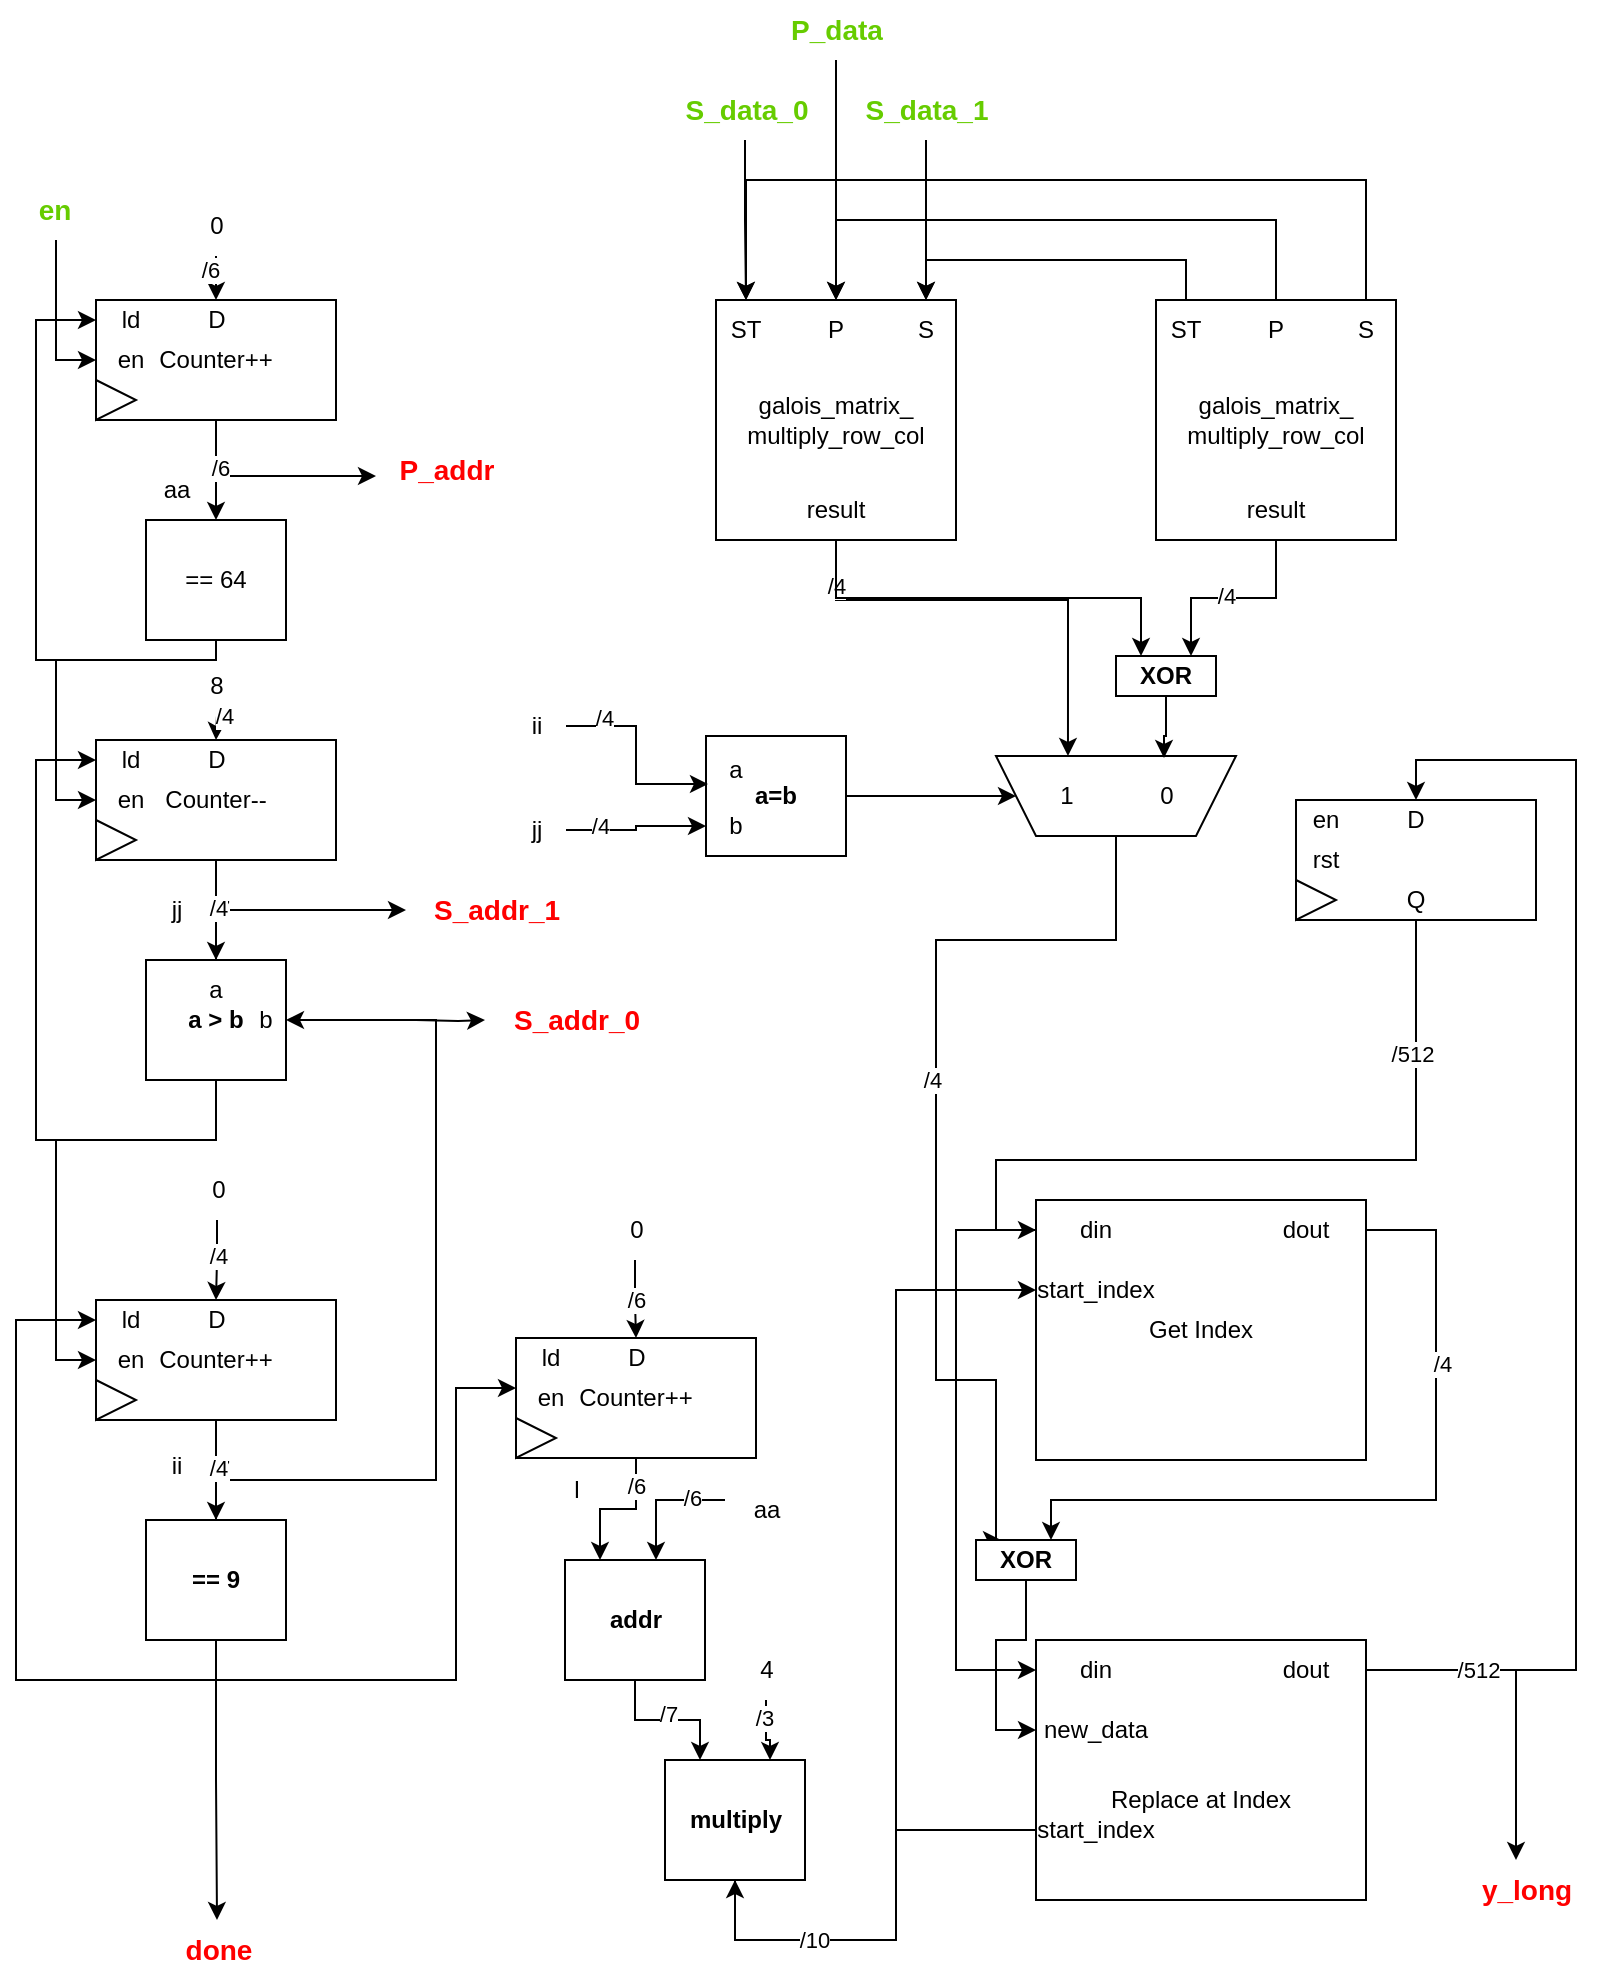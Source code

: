 <mxfile version="22.1.2" type="device">
  <diagram name="Page-1" id="oIxRmLsyfyae5c8s4XnK">
    <mxGraphModel dx="1027" dy="829" grid="1" gridSize="10" guides="1" tooltips="1" connect="1" arrows="1" fold="1" page="1" pageScale="1" pageWidth="850" pageHeight="1100" math="0" shadow="0">
      <root>
        <mxCell id="0" />
        <mxCell id="1" parent="0" />
        <mxCell id="tfiWh8xOHerXuObjwz7h-82" style="edgeStyle=orthogonalEdgeStyle;rounded=0;orthogonalLoop=1;jettySize=auto;html=1;entryX=0.5;entryY=0;entryDx=0;entryDy=0;" parent="1" source="tfiWh8xOHerXuObjwz7h-1" target="tfiWh8xOHerXuObjwz7h-78" edge="1">
          <mxGeometry relative="1" as="geometry" />
        </mxCell>
        <mxCell id="tfiWh8xOHerXuObjwz7h-1" value="&lt;font color=&quot;#66cc00&quot;&gt;&lt;span style=&quot;font-size: 14px;&quot;&gt;&lt;b&gt;S_data_0&lt;/b&gt;&lt;/span&gt;&lt;/font&gt;" style="text;html=1;align=center;verticalAlign=middle;resizable=0;points=[];autosize=1;strokeColor=none;fillColor=none;" parent="1" vertex="1">
          <mxGeometry x="354.5" y="120" width="80" height="30" as="geometry" />
        </mxCell>
        <mxCell id="tfiWh8xOHerXuObjwz7h-84" style="edgeStyle=orthogonalEdgeStyle;rounded=0;orthogonalLoop=1;jettySize=auto;html=1;" parent="1" source="tfiWh8xOHerXuObjwz7h-2" target="tfiWh8xOHerXuObjwz7h-81" edge="1">
          <mxGeometry relative="1" as="geometry" />
        </mxCell>
        <mxCell id="tfiWh8xOHerXuObjwz7h-2" value="&lt;font color=&quot;#66cc00&quot;&gt;&lt;span style=&quot;font-size: 14px;&quot;&gt;&lt;b&gt;S_data_1&lt;/b&gt;&lt;/span&gt;&lt;/font&gt;" style="text;html=1;align=center;verticalAlign=middle;resizable=0;points=[];autosize=1;strokeColor=none;fillColor=none;" parent="1" vertex="1">
          <mxGeometry x="445" y="120" width="80" height="30" as="geometry" />
        </mxCell>
        <mxCell id="tfiWh8xOHerXuObjwz7h-83" style="edgeStyle=orthogonalEdgeStyle;rounded=0;orthogonalLoop=1;jettySize=auto;html=1;entryX=0.5;entryY=0;entryDx=0;entryDy=0;" parent="1" source="tfiWh8xOHerXuObjwz7h-3" target="tfiWh8xOHerXuObjwz7h-79" edge="1">
          <mxGeometry relative="1" as="geometry" />
        </mxCell>
        <mxCell id="tfiWh8xOHerXuObjwz7h-3" value="&lt;font color=&quot;#66cc00&quot;&gt;&lt;span style=&quot;font-size: 14px;&quot;&gt;&lt;b&gt;P_data&lt;/b&gt;&lt;/span&gt;&lt;/font&gt;" style="text;html=1;align=center;verticalAlign=middle;resizable=0;points=[];autosize=1;strokeColor=none;fillColor=none;" parent="1" vertex="1">
          <mxGeometry x="405" y="80" width="70" height="30" as="geometry" />
        </mxCell>
        <mxCell id="tfiWh8xOHerXuObjwz7h-72" style="edgeStyle=orthogonalEdgeStyle;rounded=0;orthogonalLoop=1;jettySize=auto;html=1;entryX=0;entryY=0.5;entryDx=0;entryDy=0;" parent="1" source="tfiWh8xOHerXuObjwz7h-4" target="tfiWh8xOHerXuObjwz7h-16" edge="1">
          <mxGeometry relative="1" as="geometry">
            <Array as="points">
              <mxPoint x="50" y="260" />
            </Array>
          </mxGeometry>
        </mxCell>
        <mxCell id="tfiWh8xOHerXuObjwz7h-4" value="&lt;font color=&quot;#66cc00&quot;&gt;&lt;span style=&quot;font-size: 14px;&quot;&gt;&lt;b&gt;en&lt;br&gt;&lt;/b&gt;&lt;/span&gt;&lt;/font&gt;" style="text;html=1;align=center;verticalAlign=middle;resizable=0;points=[];autosize=1;strokeColor=none;fillColor=none;" parent="1" vertex="1">
          <mxGeometry x="29" y="170" width="40" height="30" as="geometry" />
        </mxCell>
        <mxCell id="tfiWh8xOHerXuObjwz7h-70" style="edgeStyle=orthogonalEdgeStyle;rounded=0;orthogonalLoop=1;jettySize=auto;html=1;" parent="1" target="tfiWh8xOHerXuObjwz7h-5" edge="1">
          <mxGeometry relative="1" as="geometry">
            <mxPoint x="230" y="590" as="sourcePoint" />
          </mxGeometry>
        </mxCell>
        <mxCell id="tfiWh8xOHerXuObjwz7h-5" value="&lt;span style=&quot;font-size: 14px;&quot;&gt;&lt;b style=&quot;&quot;&gt;&lt;font color=&quot;#ff0000&quot;&gt;S_addr_0&lt;/font&gt;&lt;/b&gt;&lt;/span&gt;" style="text;html=1;align=center;verticalAlign=middle;resizable=0;points=[];autosize=1;strokeColor=none;fillColor=none;" parent="1" vertex="1">
          <mxGeometry x="264.5" y="575" width="90" height="30" as="geometry" />
        </mxCell>
        <mxCell id="tfiWh8xOHerXuObjwz7h-71" style="edgeStyle=orthogonalEdgeStyle;rounded=0;orthogonalLoop=1;jettySize=auto;html=1;exitX=0.5;exitY=0;exitDx=0;exitDy=0;" parent="1" source="tfiWh8xOHerXuObjwz7h-52" target="tfiWh8xOHerXuObjwz7h-6" edge="1">
          <mxGeometry relative="1" as="geometry">
            <Array as="points">
              <mxPoint x="130" y="535" />
            </Array>
          </mxGeometry>
        </mxCell>
        <mxCell id="tfiWh8xOHerXuObjwz7h-6" value="&lt;font color=&quot;#ff0000&quot;&gt;&lt;span style=&quot;font-size: 14px;&quot;&gt;&lt;b&gt;S_addr_1&lt;/b&gt;&lt;/span&gt;&lt;/font&gt;" style="text;html=1;align=center;verticalAlign=middle;resizable=0;points=[];autosize=1;strokeColor=none;fillColor=none;" parent="1" vertex="1">
          <mxGeometry x="225" y="520" width="90" height="30" as="geometry" />
        </mxCell>
        <mxCell id="tfiWh8xOHerXuObjwz7h-69" style="edgeStyle=orthogonalEdgeStyle;rounded=0;orthogonalLoop=1;jettySize=auto;html=1;exitX=0.5;exitY=1;exitDx=0;exitDy=0;entryX=0;entryY=0.6;entryDx=0;entryDy=0;entryPerimeter=0;" parent="1" source="tfiWh8xOHerXuObjwz7h-12" target="tfiWh8xOHerXuObjwz7h-7" edge="1">
          <mxGeometry relative="1" as="geometry" />
        </mxCell>
        <mxCell id="tfiWh8xOHerXuObjwz7h-7" value="&lt;font color=&quot;#ff0000&quot;&gt;&lt;span style=&quot;font-size: 14px;&quot;&gt;&lt;b&gt;P_addr&lt;/b&gt;&lt;/span&gt;&lt;/font&gt;" style="text;html=1;align=center;verticalAlign=middle;resizable=0;points=[];autosize=1;strokeColor=none;fillColor=none;" parent="1" vertex="1">
          <mxGeometry x="210" y="300" width="70" height="30" as="geometry" />
        </mxCell>
        <mxCell id="tfiWh8xOHerXuObjwz7h-180" style="edgeStyle=orthogonalEdgeStyle;rounded=0;orthogonalLoop=1;jettySize=auto;html=1;exitX=1;exitY=0.5;exitDx=0;exitDy=0;" parent="1" source="tfiWh8xOHerXuObjwz7h-124" target="tfiWh8xOHerXuObjwz7h-8" edge="1">
          <mxGeometry relative="1" as="geometry">
            <Array as="points">
              <mxPoint x="780" y="915" />
            </Array>
          </mxGeometry>
        </mxCell>
        <mxCell id="tfiWh8xOHerXuObjwz7h-8" value="&lt;font color=&quot;#ff0000&quot;&gt;&lt;span style=&quot;font-size: 14px;&quot;&gt;&lt;b&gt;y_long&lt;/b&gt;&lt;/span&gt;&lt;/font&gt;" style="text;html=1;align=center;verticalAlign=middle;resizable=0;points=[];autosize=1;strokeColor=none;fillColor=none;" parent="1" vertex="1">
          <mxGeometry x="750" y="1010" width="70" height="30" as="geometry" />
        </mxCell>
        <mxCell id="tfiWh8xOHerXuObjwz7h-9" value="" style="edgeStyle=orthogonalEdgeStyle;rounded=0;orthogonalLoop=1;jettySize=auto;html=1;entryX=0.5;entryY=0;entryDx=0;entryDy=0;" parent="1" source="tfiWh8xOHerXuObjwz7h-12" target="tfiWh8xOHerXuObjwz7h-13" edge="1">
          <mxGeometry relative="1" as="geometry" />
        </mxCell>
        <mxCell id="tfiWh8xOHerXuObjwz7h-10" value="/6" style="edgeLabel;html=1;align=center;verticalAlign=middle;resizable=0;points=[];" parent="tfiWh8xOHerXuObjwz7h-9" vertex="1" connectable="0">
          <mxGeometry x="-0.054" y="2" relative="1" as="geometry">
            <mxPoint as="offset" />
          </mxGeometry>
        </mxCell>
        <mxCell id="tfiWh8xOHerXuObjwz7h-12" value="Counter++" style="rounded=0;whiteSpace=wrap;html=1;" parent="1" vertex="1">
          <mxGeometry x="70" y="230" width="120" height="60" as="geometry" />
        </mxCell>
        <mxCell id="tfiWh8xOHerXuObjwz7h-13" value="== 64" style="rounded=0;whiteSpace=wrap;html=1;" parent="1" vertex="1">
          <mxGeometry x="95" y="340" width="70" height="60" as="geometry" />
        </mxCell>
        <mxCell id="tfiWh8xOHerXuObjwz7h-14" value="" style="triangle;whiteSpace=wrap;html=1;direction=east;" parent="1" vertex="1">
          <mxGeometry x="70" y="270" width="20" height="20" as="geometry" />
        </mxCell>
        <mxCell id="tfiWh8xOHerXuObjwz7h-15" value="ld" style="text;html=1;strokeColor=none;fillColor=none;align=center;verticalAlign=middle;whiteSpace=wrap;rounded=0;" parent="1" vertex="1">
          <mxGeometry x="70" y="230" width="35" height="20" as="geometry" />
        </mxCell>
        <mxCell id="tfiWh8xOHerXuObjwz7h-16" value="en" style="text;html=1;strokeColor=none;fillColor=none;align=center;verticalAlign=middle;whiteSpace=wrap;rounded=0;" parent="1" vertex="1">
          <mxGeometry x="70" y="250" width="35" height="20" as="geometry" />
        </mxCell>
        <mxCell id="tfiWh8xOHerXuObjwz7h-17" value="D" style="text;html=1;strokeColor=none;fillColor=none;align=center;verticalAlign=middle;whiteSpace=wrap;rounded=0;" parent="1" vertex="1">
          <mxGeometry x="112.5" y="230" width="35" height="20" as="geometry" />
        </mxCell>
        <mxCell id="tfiWh8xOHerXuObjwz7h-19" style="edgeStyle=orthogonalEdgeStyle;rounded=0;orthogonalLoop=1;jettySize=auto;html=1;exitX=0.5;exitY=1;exitDx=0;exitDy=0;entryX=0;entryY=0.5;entryDx=0;entryDy=0;" parent="1" source="tfiWh8xOHerXuObjwz7h-13" target="tfiWh8xOHerXuObjwz7h-30" edge="1">
          <mxGeometry relative="1" as="geometry">
            <mxPoint x="130" y="450" as="targetPoint" />
            <Array as="points">
              <mxPoint x="130" y="410" />
              <mxPoint x="50" y="410" />
              <mxPoint x="50" y="480" />
            </Array>
          </mxGeometry>
        </mxCell>
        <mxCell id="tfiWh8xOHerXuObjwz7h-21" value="aa" style="text;html=1;align=center;verticalAlign=middle;resizable=0;points=[];autosize=1;strokeColor=none;fillColor=none;" parent="1" vertex="1">
          <mxGeometry x="90" y="310" width="40" height="30" as="geometry" />
        </mxCell>
        <mxCell id="tfiWh8xOHerXuObjwz7h-23" value="" style="edgeStyle=orthogonalEdgeStyle;rounded=0;orthogonalLoop=1;jettySize=auto;html=1;entryX=0.5;entryY=0;entryDx=0;entryDy=0;" parent="1" source="tfiWh8xOHerXuObjwz7h-26" target="tfiWh8xOHerXuObjwz7h-27" edge="1">
          <mxGeometry relative="1" as="geometry" />
        </mxCell>
        <mxCell id="tfiWh8xOHerXuObjwz7h-24" value="/7" style="edgeLabel;html=1;align=center;verticalAlign=middle;resizable=0;points=[];" parent="tfiWh8xOHerXuObjwz7h-23" vertex="1" connectable="0">
          <mxGeometry x="-0.054" y="2" relative="1" as="geometry">
            <mxPoint as="offset" />
          </mxGeometry>
        </mxCell>
        <mxCell id="tfiWh8xOHerXuObjwz7h-25" value="/4" style="edgeLabel;html=1;align=center;verticalAlign=middle;resizable=0;points=[];" parent="tfiWh8xOHerXuObjwz7h-23" vertex="1" connectable="0">
          <mxGeometry x="-0.05" y="1" relative="1" as="geometry">
            <mxPoint as="offset" />
          </mxGeometry>
        </mxCell>
        <mxCell id="tfiWh8xOHerXuObjwz7h-26" value="Counter--" style="rounded=0;whiteSpace=wrap;html=1;" parent="1" vertex="1">
          <mxGeometry x="70" y="450" width="120" height="60" as="geometry" />
        </mxCell>
        <mxCell id="tfiWh8xOHerXuObjwz7h-51" style="edgeStyle=orthogonalEdgeStyle;rounded=0;orthogonalLoop=1;jettySize=auto;html=1;exitX=0.5;exitY=0;exitDx=0;exitDy=0;entryX=1;entryY=0.5;entryDx=0;entryDy=0;" parent="1" source="tfiWh8xOHerXuObjwz7h-38" target="tfiWh8xOHerXuObjwz7h-27" edge="1">
          <mxGeometry relative="1" as="geometry">
            <mxPoint x="130" y="820" as="sourcePoint" />
            <Array as="points">
              <mxPoint x="130" y="820" />
              <mxPoint x="240" y="820" />
              <mxPoint x="240" y="590" />
            </Array>
          </mxGeometry>
        </mxCell>
        <mxCell id="tfiWh8xOHerXuObjwz7h-27" value="&lt;b&gt;a &amp;gt; b&lt;/b&gt;" style="rounded=0;whiteSpace=wrap;html=1;" parent="1" vertex="1">
          <mxGeometry x="95" y="560" width="70" height="60" as="geometry" />
        </mxCell>
        <mxCell id="tfiWh8xOHerXuObjwz7h-28" value="" style="triangle;whiteSpace=wrap;html=1;direction=east;" parent="1" vertex="1">
          <mxGeometry x="70" y="490" width="20" height="20" as="geometry" />
        </mxCell>
        <mxCell id="tfiWh8xOHerXuObjwz7h-54" style="edgeStyle=orthogonalEdgeStyle;rounded=0;orthogonalLoop=1;jettySize=auto;html=1;" parent="1" target="tfiWh8xOHerXuObjwz7h-29" edge="1">
          <mxGeometry relative="1" as="geometry">
            <mxPoint x="50" y="660" as="sourcePoint" />
            <Array as="points">
              <mxPoint x="50" y="650" />
              <mxPoint x="40" y="650" />
              <mxPoint x="40" y="460" />
            </Array>
          </mxGeometry>
        </mxCell>
        <mxCell id="tfiWh8xOHerXuObjwz7h-29" value="ld" style="text;html=1;strokeColor=none;fillColor=none;align=center;verticalAlign=middle;whiteSpace=wrap;rounded=0;" parent="1" vertex="1">
          <mxGeometry x="70" y="450" width="35" height="20" as="geometry" />
        </mxCell>
        <mxCell id="tfiWh8xOHerXuObjwz7h-30" value="en" style="text;html=1;strokeColor=none;fillColor=none;align=center;verticalAlign=middle;whiteSpace=wrap;rounded=0;" parent="1" vertex="1">
          <mxGeometry x="70" y="470" width="35" height="20" as="geometry" />
        </mxCell>
        <mxCell id="tfiWh8xOHerXuObjwz7h-31" value="D" style="text;html=1;strokeColor=none;fillColor=none;align=center;verticalAlign=middle;whiteSpace=wrap;rounded=0;" parent="1" vertex="1">
          <mxGeometry x="112.5" y="450" width="35" height="20" as="geometry" />
        </mxCell>
        <mxCell id="tfiWh8xOHerXuObjwz7h-32" style="edgeStyle=orthogonalEdgeStyle;rounded=0;orthogonalLoop=1;jettySize=auto;html=1;exitX=0.5;exitY=1;exitDx=0;exitDy=0;entryX=0;entryY=0.5;entryDx=0;entryDy=0;" parent="1" source="tfiWh8xOHerXuObjwz7h-27" target="tfiWh8xOHerXuObjwz7h-41" edge="1">
          <mxGeometry relative="1" as="geometry">
            <mxPoint x="130" y="670" as="targetPoint" />
            <Array as="points">
              <mxPoint x="130" y="650" />
              <mxPoint x="50" y="650" />
              <mxPoint x="50" y="760" />
            </Array>
          </mxGeometry>
        </mxCell>
        <mxCell id="tfiWh8xOHerXuObjwz7h-33" value="jj" style="text;html=1;align=center;verticalAlign=middle;resizable=0;points=[];autosize=1;strokeColor=none;fillColor=none;" parent="1" vertex="1">
          <mxGeometry x="95" y="520" width="30" height="30" as="geometry" />
        </mxCell>
        <mxCell id="tfiWh8xOHerXuObjwz7h-34" value="" style="edgeStyle=orthogonalEdgeStyle;rounded=0;orthogonalLoop=1;jettySize=auto;html=1;entryX=0.5;entryY=0;entryDx=0;entryDy=0;" parent="1" source="tfiWh8xOHerXuObjwz7h-37" target="tfiWh8xOHerXuObjwz7h-38" edge="1">
          <mxGeometry relative="1" as="geometry" />
        </mxCell>
        <mxCell id="tfiWh8xOHerXuObjwz7h-35" value="/7" style="edgeLabel;html=1;align=center;verticalAlign=middle;resizable=0;points=[];" parent="tfiWh8xOHerXuObjwz7h-34" vertex="1" connectable="0">
          <mxGeometry x="-0.054" y="2" relative="1" as="geometry">
            <mxPoint as="offset" />
          </mxGeometry>
        </mxCell>
        <mxCell id="tfiWh8xOHerXuObjwz7h-36" value="/4" style="edgeLabel;html=1;align=center;verticalAlign=middle;resizable=0;points=[];" parent="tfiWh8xOHerXuObjwz7h-34" vertex="1" connectable="0">
          <mxGeometry x="-0.05" y="1" relative="1" as="geometry">
            <mxPoint as="offset" />
          </mxGeometry>
        </mxCell>
        <mxCell id="tfiWh8xOHerXuObjwz7h-37" value="Counter++" style="rounded=0;whiteSpace=wrap;html=1;" parent="1" vertex="1">
          <mxGeometry x="70" y="730" width="120" height="60" as="geometry" />
        </mxCell>
        <mxCell id="tfiWh8xOHerXuObjwz7h-38" value="&lt;b&gt;== 9&lt;/b&gt;" style="rounded=0;whiteSpace=wrap;html=1;" parent="1" vertex="1">
          <mxGeometry x="95" y="840" width="70" height="60" as="geometry" />
        </mxCell>
        <mxCell id="tfiWh8xOHerXuObjwz7h-39" value="" style="triangle;whiteSpace=wrap;html=1;direction=east;" parent="1" vertex="1">
          <mxGeometry x="70" y="770" width="20" height="20" as="geometry" />
        </mxCell>
        <mxCell id="tfiWh8xOHerXuObjwz7h-40" value="ld" style="text;html=1;strokeColor=none;fillColor=none;align=center;verticalAlign=middle;whiteSpace=wrap;rounded=0;" parent="1" vertex="1">
          <mxGeometry x="70" y="730" width="35" height="20" as="geometry" />
        </mxCell>
        <mxCell id="tfiWh8xOHerXuObjwz7h-41" value="en" style="text;html=1;strokeColor=none;fillColor=none;align=center;verticalAlign=middle;whiteSpace=wrap;rounded=0;" parent="1" vertex="1">
          <mxGeometry x="70" y="750" width="35" height="20" as="geometry" />
        </mxCell>
        <mxCell id="tfiWh8xOHerXuObjwz7h-42" value="D" style="text;html=1;strokeColor=none;fillColor=none;align=center;verticalAlign=middle;whiteSpace=wrap;rounded=0;" parent="1" vertex="1">
          <mxGeometry x="112.5" y="730" width="35" height="20" as="geometry" />
        </mxCell>
        <mxCell id="tfiWh8xOHerXuObjwz7h-43" style="edgeStyle=orthogonalEdgeStyle;rounded=0;orthogonalLoop=1;jettySize=auto;html=1;exitX=0.5;exitY=1;exitDx=0;exitDy=0;entryX=0;entryY=0.5;entryDx=0;entryDy=0;" parent="1" source="tfiWh8xOHerXuObjwz7h-38" target="tfiWh8xOHerXuObjwz7h-40" edge="1">
          <mxGeometry relative="1" as="geometry">
            <mxPoint x="130" y="950" as="targetPoint" />
            <Array as="points">
              <mxPoint x="130" y="920" />
              <mxPoint x="30" y="920" />
              <mxPoint x="30" y="740" />
            </Array>
          </mxGeometry>
        </mxCell>
        <mxCell id="tfiWh8xOHerXuObjwz7h-44" value="ii" style="text;html=1;align=center;verticalAlign=middle;resizable=0;points=[];autosize=1;strokeColor=none;fillColor=none;" parent="1" vertex="1">
          <mxGeometry x="95" y="798" width="30" height="30" as="geometry" />
        </mxCell>
        <mxCell id="tfiWh8xOHerXuObjwz7h-49" style="edgeStyle=orthogonalEdgeStyle;rounded=0;orthogonalLoop=1;jettySize=auto;html=1;entryX=0.5;entryY=0;entryDx=0;entryDy=0;" parent="1" source="tfiWh8xOHerXuObjwz7h-47" target="tfiWh8xOHerXuObjwz7h-42" edge="1">
          <mxGeometry relative="1" as="geometry" />
        </mxCell>
        <mxCell id="tfiWh8xOHerXuObjwz7h-50" value="/4" style="edgeLabel;html=1;align=center;verticalAlign=middle;resizable=0;points=[];" parent="tfiWh8xOHerXuObjwz7h-49" vertex="1" connectable="0">
          <mxGeometry x="-0.111" relative="1" as="geometry">
            <mxPoint as="offset" />
          </mxGeometry>
        </mxCell>
        <mxCell id="tfiWh8xOHerXuObjwz7h-47" value="0" style="text;html=1;align=center;verticalAlign=middle;resizable=0;points=[];autosize=1;strokeColor=none;fillColor=none;" parent="1" vertex="1">
          <mxGeometry x="115.5" y="660" width="30" height="30" as="geometry" />
        </mxCell>
        <mxCell id="tfiWh8xOHerXuObjwz7h-52" value="a" style="text;html=1;strokeColor=none;fillColor=none;align=center;verticalAlign=middle;whiteSpace=wrap;rounded=0;" parent="1" vertex="1">
          <mxGeometry x="115" y="560" width="30" height="30" as="geometry" />
        </mxCell>
        <mxCell id="tfiWh8xOHerXuObjwz7h-53" value="b" style="text;html=1;strokeColor=none;fillColor=none;align=center;verticalAlign=middle;whiteSpace=wrap;rounded=0;" parent="1" vertex="1">
          <mxGeometry x="140" y="575" width="30" height="30" as="geometry" />
        </mxCell>
        <mxCell id="tfiWh8xOHerXuObjwz7h-140" style="edgeStyle=orthogonalEdgeStyle;rounded=0;orthogonalLoop=1;jettySize=auto;html=1;entryX=0.25;entryY=0;entryDx=0;entryDy=0;" parent="1" source="tfiWh8xOHerXuObjwz7h-59" target="tfiWh8xOHerXuObjwz7h-138" edge="1">
          <mxGeometry relative="1" as="geometry" />
        </mxCell>
        <mxCell id="tfiWh8xOHerXuObjwz7h-141" value="/6" style="edgeLabel;html=1;align=center;verticalAlign=middle;resizable=0;points=[];" parent="tfiWh8xOHerXuObjwz7h-140" vertex="1" connectable="0">
          <mxGeometry x="-0.594" relative="1" as="geometry">
            <mxPoint as="offset" />
          </mxGeometry>
        </mxCell>
        <mxCell id="tfiWh8xOHerXuObjwz7h-59" value="Counter++" style="rounded=0;whiteSpace=wrap;html=1;" parent="1" vertex="1">
          <mxGeometry x="280" y="749" width="120" height="60" as="geometry" />
        </mxCell>
        <mxCell id="tfiWh8xOHerXuObjwz7h-60" value="" style="triangle;whiteSpace=wrap;html=1;direction=east;" parent="1" vertex="1">
          <mxGeometry x="280" y="789" width="20" height="20" as="geometry" />
        </mxCell>
        <mxCell id="tfiWh8xOHerXuObjwz7h-61" value="ld" style="text;html=1;strokeColor=none;fillColor=none;align=center;verticalAlign=middle;whiteSpace=wrap;rounded=0;" parent="1" vertex="1">
          <mxGeometry x="280" y="749" width="35" height="20" as="geometry" />
        </mxCell>
        <mxCell id="tfiWh8xOHerXuObjwz7h-68" style="edgeStyle=orthogonalEdgeStyle;rounded=0;orthogonalLoop=1;jettySize=auto;html=1;exitX=0;exitY=0.25;exitDx=0;exitDy=0;entryX=0;entryY=0.25;entryDx=0;entryDy=0;" parent="1" target="tfiWh8xOHerXuObjwz7h-62" edge="1">
          <mxGeometry relative="1" as="geometry">
            <mxPoint x="130" y="920" as="sourcePoint" />
            <Array as="points">
              <mxPoint x="250" y="920" />
              <mxPoint x="250" y="774" />
            </Array>
          </mxGeometry>
        </mxCell>
        <mxCell id="tfiWh8xOHerXuObjwz7h-62" value="en" style="text;html=1;strokeColor=none;fillColor=none;align=center;verticalAlign=middle;whiteSpace=wrap;rounded=0;" parent="1" vertex="1">
          <mxGeometry x="280" y="769" width="35" height="20" as="geometry" />
        </mxCell>
        <mxCell id="tfiWh8xOHerXuObjwz7h-63" value="D" style="text;html=1;strokeColor=none;fillColor=none;align=center;verticalAlign=middle;whiteSpace=wrap;rounded=0;" parent="1" vertex="1">
          <mxGeometry x="322.5" y="749" width="35" height="20" as="geometry" />
        </mxCell>
        <mxCell id="tfiWh8xOHerXuObjwz7h-67" value="/6" style="edgeStyle=orthogonalEdgeStyle;rounded=0;orthogonalLoop=1;jettySize=auto;html=1;entryX=0.5;entryY=0;entryDx=0;entryDy=0;" parent="1" source="tfiWh8xOHerXuObjwz7h-65" target="tfiWh8xOHerXuObjwz7h-63" edge="1">
          <mxGeometry relative="1" as="geometry" />
        </mxCell>
        <mxCell id="tfiWh8xOHerXuObjwz7h-65" value="0" style="text;html=1;align=center;verticalAlign=middle;resizable=0;points=[];autosize=1;strokeColor=none;fillColor=none;" parent="1" vertex="1">
          <mxGeometry x="324.5" y="680" width="30" height="30" as="geometry" />
        </mxCell>
        <mxCell id="tfiWh8xOHerXuObjwz7h-74" style="edgeStyle=orthogonalEdgeStyle;rounded=0;orthogonalLoop=1;jettySize=auto;html=1;entryX=0.5;entryY=0;entryDx=0;entryDy=0;" parent="1" source="tfiWh8xOHerXuObjwz7h-73" target="tfiWh8xOHerXuObjwz7h-17" edge="1">
          <mxGeometry relative="1" as="geometry" />
        </mxCell>
        <mxCell id="tfiWh8xOHerXuObjwz7h-75" value="/6" style="edgeLabel;html=1;align=center;verticalAlign=middle;resizable=0;points=[];" parent="tfiWh8xOHerXuObjwz7h-74" vertex="1" connectable="0">
          <mxGeometry x="0.483" y="-3" relative="1" as="geometry">
            <mxPoint as="offset" />
          </mxGeometry>
        </mxCell>
        <mxCell id="tfiWh8xOHerXuObjwz7h-73" value="0" style="text;html=1;align=center;verticalAlign=middle;resizable=0;points=[];autosize=1;strokeColor=none;fillColor=none;" parent="1" vertex="1">
          <mxGeometry x="115" y="178" width="30" height="30" as="geometry" />
        </mxCell>
        <mxCell id="tfiWh8xOHerXuObjwz7h-76" style="edgeStyle=orthogonalEdgeStyle;rounded=0;orthogonalLoop=1;jettySize=auto;html=1;exitX=0.5;exitY=-0.1;exitDx=0;exitDy=0;exitPerimeter=0;" parent="1" source="2fQG4WBbsZWSCap3WuHL-1" target="tfiWh8xOHerXuObjwz7h-15" edge="1">
          <mxGeometry relative="1" as="geometry">
            <Array as="points">
              <mxPoint x="130" y="410" />
              <mxPoint x="40" y="410" />
              <mxPoint x="40" y="240" />
            </Array>
          </mxGeometry>
        </mxCell>
        <mxCell id="tfiWh8xOHerXuObjwz7h-77" value="galois_matrix_&lt;br&gt;multiply_row_col" style="rounded=0;whiteSpace=wrap;html=1;" parent="1" vertex="1">
          <mxGeometry x="380" y="230" width="120" height="120" as="geometry" />
        </mxCell>
        <mxCell id="tfiWh8xOHerXuObjwz7h-78" value="ST" style="text;html=1;strokeColor=none;fillColor=none;align=center;verticalAlign=middle;whiteSpace=wrap;rounded=0;" parent="1" vertex="1">
          <mxGeometry x="380" y="230" width="30" height="30" as="geometry" />
        </mxCell>
        <mxCell id="tfiWh8xOHerXuObjwz7h-79" value="P" style="text;html=1;strokeColor=none;fillColor=none;align=center;verticalAlign=middle;whiteSpace=wrap;rounded=0;" parent="1" vertex="1">
          <mxGeometry x="425" y="230" width="30" height="30" as="geometry" />
        </mxCell>
        <mxCell id="tfiWh8xOHerXuObjwz7h-80" value="result" style="text;html=1;strokeColor=none;fillColor=none;align=center;verticalAlign=middle;whiteSpace=wrap;rounded=0;" parent="1" vertex="1">
          <mxGeometry x="410" y="320" width="60" height="30" as="geometry" />
        </mxCell>
        <mxCell id="tfiWh8xOHerXuObjwz7h-81" value="S" style="text;html=1;strokeColor=none;fillColor=none;align=center;verticalAlign=middle;whiteSpace=wrap;rounded=0;" parent="1" vertex="1">
          <mxGeometry x="470" y="230" width="30" height="30" as="geometry" />
        </mxCell>
        <mxCell id="tfiWh8xOHerXuObjwz7h-91" value="galois_matrix_&lt;br&gt;multiply_row_col" style="rounded=0;whiteSpace=wrap;html=1;" parent="1" vertex="1">
          <mxGeometry x="600" y="230" width="120" height="120" as="geometry" />
        </mxCell>
        <mxCell id="tfiWh8xOHerXuObjwz7h-96" style="edgeStyle=orthogonalEdgeStyle;rounded=0;orthogonalLoop=1;jettySize=auto;html=1;entryX=0.5;entryY=0;entryDx=0;entryDy=0;" parent="1" source="tfiWh8xOHerXuObjwz7h-92" target="tfiWh8xOHerXuObjwz7h-81" edge="1">
          <mxGeometry relative="1" as="geometry">
            <Array as="points">
              <mxPoint x="615" y="210" />
              <mxPoint x="485" y="210" />
            </Array>
          </mxGeometry>
        </mxCell>
        <mxCell id="tfiWh8xOHerXuObjwz7h-92" value="ST" style="text;html=1;strokeColor=none;fillColor=none;align=center;verticalAlign=middle;whiteSpace=wrap;rounded=0;" parent="1" vertex="1">
          <mxGeometry x="600" y="230" width="30" height="30" as="geometry" />
        </mxCell>
        <mxCell id="tfiWh8xOHerXuObjwz7h-97" style="edgeStyle=orthogonalEdgeStyle;rounded=0;orthogonalLoop=1;jettySize=auto;html=1;entryX=0.5;entryY=0;entryDx=0;entryDy=0;" parent="1" source="tfiWh8xOHerXuObjwz7h-93" target="tfiWh8xOHerXuObjwz7h-79" edge="1">
          <mxGeometry relative="1" as="geometry">
            <Array as="points">
              <mxPoint x="660" y="190" />
              <mxPoint x="440" y="190" />
            </Array>
          </mxGeometry>
        </mxCell>
        <mxCell id="tfiWh8xOHerXuObjwz7h-93" value="P" style="text;html=1;strokeColor=none;fillColor=none;align=center;verticalAlign=middle;whiteSpace=wrap;rounded=0;" parent="1" vertex="1">
          <mxGeometry x="645" y="230" width="30" height="30" as="geometry" />
        </mxCell>
        <mxCell id="tfiWh8xOHerXuObjwz7h-117" style="edgeStyle=orthogonalEdgeStyle;rounded=0;orthogonalLoop=1;jettySize=auto;html=1;entryX=0.75;entryY=0;entryDx=0;entryDy=0;" parent="1" source="tfiWh8xOHerXuObjwz7h-94" target="tfiWh8xOHerXuObjwz7h-114" edge="1">
          <mxGeometry relative="1" as="geometry" />
        </mxCell>
        <mxCell id="tfiWh8xOHerXuObjwz7h-118" value="/4" style="edgeLabel;html=1;align=center;verticalAlign=middle;resizable=0;points=[];" parent="tfiWh8xOHerXuObjwz7h-117" vertex="1" connectable="0">
          <mxGeometry x="0.075" y="-1" relative="1" as="geometry">
            <mxPoint as="offset" />
          </mxGeometry>
        </mxCell>
        <mxCell id="tfiWh8xOHerXuObjwz7h-94" value="result" style="text;html=1;strokeColor=none;fillColor=none;align=center;verticalAlign=middle;whiteSpace=wrap;rounded=0;" parent="1" vertex="1">
          <mxGeometry x="630" y="320" width="60" height="30" as="geometry" />
        </mxCell>
        <mxCell id="tfiWh8xOHerXuObjwz7h-98" style="edgeStyle=orthogonalEdgeStyle;rounded=0;orthogonalLoop=1;jettySize=auto;html=1;entryX=0.5;entryY=0;entryDx=0;entryDy=0;" parent="1" source="tfiWh8xOHerXuObjwz7h-95" target="tfiWh8xOHerXuObjwz7h-78" edge="1">
          <mxGeometry relative="1" as="geometry">
            <Array as="points">
              <mxPoint x="705" y="170" />
              <mxPoint x="395" y="170" />
            </Array>
          </mxGeometry>
        </mxCell>
        <mxCell id="tfiWh8xOHerXuObjwz7h-95" value="S" style="text;html=1;strokeColor=none;fillColor=none;align=center;verticalAlign=middle;whiteSpace=wrap;rounded=0;" parent="1" vertex="1">
          <mxGeometry x="690" y="230" width="30" height="30" as="geometry" />
        </mxCell>
        <mxCell id="tfiWh8xOHerXuObjwz7h-174" style="edgeStyle=orthogonalEdgeStyle;rounded=0;orthogonalLoop=1;jettySize=auto;html=1;entryX=0.25;entryY=0;entryDx=0;entryDy=0;" parent="1" source="tfiWh8xOHerXuObjwz7h-99" target="tfiWh8xOHerXuObjwz7h-171" edge="1">
          <mxGeometry relative="1" as="geometry">
            <mxPoint x="520" y="840" as="targetPoint" />
            <Array as="points">
              <mxPoint x="580" y="550" />
              <mxPoint x="490" y="550" />
              <mxPoint x="490" y="770" />
              <mxPoint x="520" y="770" />
              <mxPoint x="520" y="850" />
            </Array>
          </mxGeometry>
        </mxCell>
        <mxCell id="tfiWh8xOHerXuObjwz7h-175" value="/4" style="edgeLabel;html=1;align=center;verticalAlign=middle;resizable=0;points=[];" parent="tfiWh8xOHerXuObjwz7h-174" vertex="1" connectable="0">
          <mxGeometry x="-0.106" y="-2" relative="1" as="geometry">
            <mxPoint as="offset" />
          </mxGeometry>
        </mxCell>
        <mxCell id="tfiWh8xOHerXuObjwz7h-99" value="" style="shape=trapezoid;perimeter=trapezoidPerimeter;whiteSpace=wrap;html=1;fixedSize=1;direction=west;" parent="1" vertex="1">
          <mxGeometry x="520" y="458" width="120" height="40" as="geometry" />
        </mxCell>
        <mxCell id="tfiWh8xOHerXuObjwz7h-103" style="edgeStyle=orthogonalEdgeStyle;rounded=0;orthogonalLoop=1;jettySize=auto;html=1;entryX=1;entryY=0.5;entryDx=0;entryDy=0;" parent="1" source="tfiWh8xOHerXuObjwz7h-100" target="tfiWh8xOHerXuObjwz7h-99" edge="1">
          <mxGeometry relative="1" as="geometry" />
        </mxCell>
        <mxCell id="tfiWh8xOHerXuObjwz7h-100" value="&lt;b&gt;a=b&lt;/b&gt;" style="rounded=0;whiteSpace=wrap;html=1;" parent="1" vertex="1">
          <mxGeometry x="375" y="448" width="70" height="60" as="geometry" />
        </mxCell>
        <mxCell id="tfiWh8xOHerXuObjwz7h-101" value="ii" style="text;html=1;align=center;verticalAlign=middle;resizable=0;points=[];autosize=1;strokeColor=none;fillColor=none;" parent="1" vertex="1">
          <mxGeometry x="275" y="428" width="30" height="30" as="geometry" />
        </mxCell>
        <mxCell id="tfiWh8xOHerXuObjwz7h-104" style="edgeStyle=orthogonalEdgeStyle;rounded=0;orthogonalLoop=1;jettySize=auto;html=1;entryX=0;entryY=0.75;entryDx=0;entryDy=0;" parent="1" source="tfiWh8xOHerXuObjwz7h-102" target="tfiWh8xOHerXuObjwz7h-100" edge="1">
          <mxGeometry relative="1" as="geometry" />
        </mxCell>
        <mxCell id="tfiWh8xOHerXuObjwz7h-109" value="/4" style="edgeLabel;html=1;align=center;verticalAlign=middle;resizable=0;points=[];" parent="tfiWh8xOHerXuObjwz7h-104" vertex="1" connectable="0">
          <mxGeometry x="-0.528" y="2" relative="1" as="geometry">
            <mxPoint as="offset" />
          </mxGeometry>
        </mxCell>
        <mxCell id="tfiWh8xOHerXuObjwz7h-102" value="jj" style="text;html=1;align=center;verticalAlign=middle;resizable=0;points=[];autosize=1;strokeColor=none;fillColor=none;" parent="1" vertex="1">
          <mxGeometry x="275" y="480" width="30" height="30" as="geometry" />
        </mxCell>
        <mxCell id="tfiWh8xOHerXuObjwz7h-105" style="edgeStyle=orthogonalEdgeStyle;rounded=0;orthogonalLoop=1;jettySize=auto;html=1;entryX=0.014;entryY=0.4;entryDx=0;entryDy=0;entryPerimeter=0;" parent="1" source="tfiWh8xOHerXuObjwz7h-101" target="tfiWh8xOHerXuObjwz7h-100" edge="1">
          <mxGeometry relative="1" as="geometry" />
        </mxCell>
        <mxCell id="tfiWh8xOHerXuObjwz7h-108" value="/4" style="edgeLabel;html=1;align=center;verticalAlign=middle;resizable=0;points=[];" parent="tfiWh8xOHerXuObjwz7h-105" vertex="1" connectable="0">
          <mxGeometry x="-0.62" y="4" relative="1" as="geometry">
            <mxPoint as="offset" />
          </mxGeometry>
        </mxCell>
        <mxCell id="tfiWh8xOHerXuObjwz7h-106" value="a" style="text;html=1;strokeColor=none;fillColor=none;align=center;verticalAlign=middle;whiteSpace=wrap;rounded=0;" parent="1" vertex="1">
          <mxGeometry x="375" y="450" width="30" height="30" as="geometry" />
        </mxCell>
        <mxCell id="tfiWh8xOHerXuObjwz7h-107" value="b" style="text;html=1;strokeColor=none;fillColor=none;align=center;verticalAlign=middle;whiteSpace=wrap;rounded=0;" parent="1" vertex="1">
          <mxGeometry x="375" y="478" width="30" height="30" as="geometry" />
        </mxCell>
        <mxCell id="tfiWh8xOHerXuObjwz7h-110" value="1" style="text;html=1;align=center;verticalAlign=middle;resizable=0;points=[];autosize=1;strokeColor=none;fillColor=none;" parent="1" vertex="1">
          <mxGeometry x="540" y="463" width="30" height="30" as="geometry" />
        </mxCell>
        <mxCell id="tfiWh8xOHerXuObjwz7h-111" value="0" style="text;html=1;align=center;verticalAlign=middle;resizable=0;points=[];autosize=1;strokeColor=none;fillColor=none;" parent="1" vertex="1">
          <mxGeometry x="590" y="463" width="30" height="30" as="geometry" />
        </mxCell>
        <mxCell id="tfiWh8xOHerXuObjwz7h-112" style="edgeStyle=orthogonalEdgeStyle;rounded=0;orthogonalLoop=1;jettySize=auto;html=1;entryX=0.533;entryY=-0.167;entryDx=0;entryDy=0;entryPerimeter=0;" parent="1" source="tfiWh8xOHerXuObjwz7h-77" target="tfiWh8xOHerXuObjwz7h-110" edge="1">
          <mxGeometry relative="1" as="geometry">
            <Array as="points">
              <mxPoint x="440" y="380" />
              <mxPoint x="556" y="380" />
            </Array>
          </mxGeometry>
        </mxCell>
        <mxCell id="tfiWh8xOHerXuObjwz7h-113" value="/4" style="edgeLabel;html=1;align=center;verticalAlign=middle;resizable=0;points=[];" parent="tfiWh8xOHerXuObjwz7h-112" vertex="1" connectable="0">
          <mxGeometry x="-0.795" relative="1" as="geometry">
            <mxPoint as="offset" />
          </mxGeometry>
        </mxCell>
        <mxCell id="tfiWh8xOHerXuObjwz7h-116" style="edgeStyle=orthogonalEdgeStyle;rounded=0;orthogonalLoop=1;jettySize=auto;html=1;exitX=0.5;exitY=1;exitDx=0;exitDy=0;entryX=0.25;entryY=0;entryDx=0;entryDy=0;" parent="1" source="tfiWh8xOHerXuObjwz7h-80" target="tfiWh8xOHerXuObjwz7h-114" edge="1">
          <mxGeometry relative="1" as="geometry" />
        </mxCell>
        <mxCell id="tfiWh8xOHerXuObjwz7h-114" value="&lt;b&gt;XOR&lt;/b&gt;" style="rounded=0;whiteSpace=wrap;html=1;" parent="1" vertex="1">
          <mxGeometry x="580" y="408" width="50" height="20" as="geometry" />
        </mxCell>
        <mxCell id="tfiWh8xOHerXuObjwz7h-119" style="edgeStyle=orthogonalEdgeStyle;rounded=0;orthogonalLoop=1;jettySize=auto;html=1;entryX=0.3;entryY=0.975;entryDx=0;entryDy=0;entryPerimeter=0;" parent="1" source="tfiWh8xOHerXuObjwz7h-114" target="tfiWh8xOHerXuObjwz7h-99" edge="1">
          <mxGeometry relative="1" as="geometry" />
        </mxCell>
        <mxCell id="tfiWh8xOHerXuObjwz7h-120" value="&lt;br&gt;&lt;br&gt;Replace at Index" style="rounded=0;whiteSpace=wrap;html=1;" parent="1" vertex="1">
          <mxGeometry x="540" y="900" width="165" height="130" as="geometry" />
        </mxCell>
        <mxCell id="tfiWh8xOHerXuObjwz7h-177" style="edgeStyle=orthogonalEdgeStyle;rounded=0;orthogonalLoop=1;jettySize=auto;html=1;exitX=0;exitY=0.5;exitDx=0;exitDy=0;" parent="1" source="tfiWh8xOHerXuObjwz7h-162" target="tfiWh8xOHerXuObjwz7h-121" edge="1">
          <mxGeometry relative="1" as="geometry">
            <Array as="points">
              <mxPoint x="500" y="695" />
              <mxPoint x="500" y="915" />
            </Array>
          </mxGeometry>
        </mxCell>
        <mxCell id="tfiWh8xOHerXuObjwz7h-121" value="din" style="text;html=1;strokeColor=none;fillColor=none;align=center;verticalAlign=middle;whiteSpace=wrap;rounded=0;" parent="1" vertex="1">
          <mxGeometry x="540" y="900" width="60" height="30" as="geometry" />
        </mxCell>
        <mxCell id="tfiWh8xOHerXuObjwz7h-178" style="edgeStyle=orthogonalEdgeStyle;rounded=0;orthogonalLoop=1;jettySize=auto;html=1;entryX=0.5;entryY=0;entryDx=0;entryDy=0;" parent="1" source="tfiWh8xOHerXuObjwz7h-124" target="tfiWh8xOHerXuObjwz7h-156" edge="1">
          <mxGeometry relative="1" as="geometry">
            <Array as="points">
              <mxPoint x="810" y="915" />
              <mxPoint x="810" y="460" />
              <mxPoint x="730" y="460" />
            </Array>
          </mxGeometry>
        </mxCell>
        <mxCell id="tfiWh8xOHerXuObjwz7h-179" value="/512" style="edgeLabel;html=1;align=center;verticalAlign=middle;resizable=0;points=[];" parent="tfiWh8xOHerXuObjwz7h-178" vertex="1" connectable="0">
          <mxGeometry x="-0.83" relative="1" as="geometry">
            <mxPoint as="offset" />
          </mxGeometry>
        </mxCell>
        <mxCell id="tfiWh8xOHerXuObjwz7h-124" value="dout" style="text;html=1;strokeColor=none;fillColor=none;align=center;verticalAlign=middle;whiteSpace=wrap;rounded=0;" parent="1" vertex="1">
          <mxGeometry x="645" y="900" width="60" height="30" as="geometry" />
        </mxCell>
        <mxCell id="tfiWh8xOHerXuObjwz7h-125" value="new_data" style="text;html=1;strokeColor=none;fillColor=none;align=center;verticalAlign=middle;whiteSpace=wrap;rounded=0;" parent="1" vertex="1">
          <mxGeometry x="540" y="930" width="60" height="30" as="geometry" />
        </mxCell>
        <mxCell id="tfiWh8xOHerXuObjwz7h-169" style="edgeStyle=orthogonalEdgeStyle;rounded=0;orthogonalLoop=1;jettySize=auto;html=1;entryX=0.5;entryY=1;entryDx=0;entryDy=0;" parent="1" source="tfiWh8xOHerXuObjwz7h-126" target="tfiWh8xOHerXuObjwz7h-139" edge="1">
          <mxGeometry relative="1" as="geometry">
            <Array as="points">
              <mxPoint x="470" y="995" />
              <mxPoint x="470" y="1050" />
              <mxPoint x="390" y="1050" />
            </Array>
          </mxGeometry>
        </mxCell>
        <mxCell id="tfiWh8xOHerXuObjwz7h-126" value="start_index" style="text;html=1;strokeColor=none;fillColor=none;align=center;verticalAlign=middle;whiteSpace=wrap;rounded=0;" parent="1" vertex="1">
          <mxGeometry x="540" y="980" width="60" height="30" as="geometry" />
        </mxCell>
        <mxCell id="tfiWh8xOHerXuObjwz7h-146" style="edgeStyle=orthogonalEdgeStyle;rounded=0;orthogonalLoop=1;jettySize=auto;html=1;entryX=0.25;entryY=0;entryDx=0;entryDy=0;" parent="1" source="tfiWh8xOHerXuObjwz7h-138" target="tfiWh8xOHerXuObjwz7h-139" edge="1">
          <mxGeometry relative="1" as="geometry" />
        </mxCell>
        <mxCell id="tfiWh8xOHerXuObjwz7h-147" value="/7" style="edgeLabel;html=1;align=center;verticalAlign=middle;resizable=0;points=[];" parent="tfiWh8xOHerXuObjwz7h-146" vertex="1" connectable="0">
          <mxGeometry x="0.007" y="3" relative="1" as="geometry">
            <mxPoint as="offset" />
          </mxGeometry>
        </mxCell>
        <mxCell id="tfiWh8xOHerXuObjwz7h-138" value="&lt;b&gt;addr&lt;/b&gt;" style="rounded=0;whiteSpace=wrap;html=1;" parent="1" vertex="1">
          <mxGeometry x="304.5" y="860" width="70" height="60" as="geometry" />
        </mxCell>
        <mxCell id="tfiWh8xOHerXuObjwz7h-139" value="&lt;b&gt;multiply&lt;/b&gt;" style="rounded=0;whiteSpace=wrap;html=1;" parent="1" vertex="1">
          <mxGeometry x="354.5" y="960" width="70" height="60" as="geometry" />
        </mxCell>
        <mxCell id="tfiWh8xOHerXuObjwz7h-142" value="l" style="text;html=1;align=center;verticalAlign=middle;resizable=0;points=[];autosize=1;strokeColor=none;fillColor=none;" parent="1" vertex="1">
          <mxGeometry x="294.5" y="810" width="30" height="30" as="geometry" />
        </mxCell>
        <mxCell id="tfiWh8xOHerXuObjwz7h-144" style="edgeStyle=orthogonalEdgeStyle;rounded=0;orthogonalLoop=1;jettySize=auto;html=1;" parent="1" source="tfiWh8xOHerXuObjwz7h-143" edge="1">
          <mxGeometry relative="1" as="geometry">
            <mxPoint x="350" y="860" as="targetPoint" />
            <Array as="points">
              <mxPoint x="350" y="830" />
            </Array>
          </mxGeometry>
        </mxCell>
        <mxCell id="tfiWh8xOHerXuObjwz7h-145" value="/6" style="edgeLabel;html=1;align=center;verticalAlign=middle;resizable=0;points=[];" parent="tfiWh8xOHerXuObjwz7h-144" vertex="1" connectable="0">
          <mxGeometry x="-0.488" y="-1" relative="1" as="geometry">
            <mxPoint as="offset" />
          </mxGeometry>
        </mxCell>
        <mxCell id="tfiWh8xOHerXuObjwz7h-143" value="aa" style="text;html=1;align=center;verticalAlign=middle;resizable=0;points=[];autosize=1;strokeColor=none;fillColor=none;" parent="1" vertex="1">
          <mxGeometry x="384.5" y="820" width="40" height="30" as="geometry" />
        </mxCell>
        <mxCell id="tfiWh8xOHerXuObjwz7h-149" style="edgeStyle=orthogonalEdgeStyle;rounded=0;orthogonalLoop=1;jettySize=auto;html=1;exitX=0.5;exitY=1;exitDx=0;exitDy=0;" parent="1" source="tfiWh8xOHerXuObjwz7h-38" target="tfiWh8xOHerXuObjwz7h-148" edge="1">
          <mxGeometry relative="1" as="geometry" />
        </mxCell>
        <mxCell id="tfiWh8xOHerXuObjwz7h-148" value="&lt;font color=&quot;#ff0000&quot;&gt;&lt;span style=&quot;font-size: 14px;&quot;&gt;&lt;b&gt;done&lt;/b&gt;&lt;/span&gt;&lt;/font&gt;" style="text;html=1;align=center;verticalAlign=middle;resizable=0;points=[];autosize=1;strokeColor=none;fillColor=none;" parent="1" vertex="1">
          <mxGeometry x="100.5" y="1040" width="60" height="30" as="geometry" />
        </mxCell>
        <mxCell id="tfiWh8xOHerXuObjwz7h-151" style="edgeStyle=orthogonalEdgeStyle;rounded=0;orthogonalLoop=1;jettySize=auto;html=1;entryX=0.75;entryY=0;entryDx=0;entryDy=0;" parent="1" source="tfiWh8xOHerXuObjwz7h-150" target="tfiWh8xOHerXuObjwz7h-139" edge="1">
          <mxGeometry relative="1" as="geometry" />
        </mxCell>
        <mxCell id="tfiWh8xOHerXuObjwz7h-152" value="/3" style="edgeLabel;html=1;align=center;verticalAlign=middle;resizable=0;points=[];" parent="tfiWh8xOHerXuObjwz7h-151" vertex="1" connectable="0">
          <mxGeometry x="-0.438" y="-1" relative="1" as="geometry">
            <mxPoint as="offset" />
          </mxGeometry>
        </mxCell>
        <mxCell id="tfiWh8xOHerXuObjwz7h-150" value="4" style="text;html=1;align=center;verticalAlign=middle;resizable=0;points=[];autosize=1;strokeColor=none;fillColor=none;" parent="1" vertex="1">
          <mxGeometry x="390" y="900" width="30" height="30" as="geometry" />
        </mxCell>
        <mxCell id="tfiWh8xOHerXuObjwz7h-155" value="Get Index" style="rounded=0;whiteSpace=wrap;html=1;" parent="1" vertex="1">
          <mxGeometry x="540" y="680" width="165" height="130" as="geometry" />
        </mxCell>
        <mxCell id="tfiWh8xOHerXuObjwz7h-156" value="" style="rounded=0;whiteSpace=wrap;html=1;" parent="1" vertex="1">
          <mxGeometry x="670" y="480" width="120" height="60" as="geometry" />
        </mxCell>
        <mxCell id="tfiWh8xOHerXuObjwz7h-157" value="" style="triangle;whiteSpace=wrap;html=1;direction=east;" parent="1" vertex="1">
          <mxGeometry x="670" y="520" width="20" height="20" as="geometry" />
        </mxCell>
        <mxCell id="tfiWh8xOHerXuObjwz7h-158" value="en" style="text;html=1;strokeColor=none;fillColor=none;align=center;verticalAlign=middle;whiteSpace=wrap;rounded=0;" parent="1" vertex="1">
          <mxGeometry x="670" y="480" width="30" height="20" as="geometry" />
        </mxCell>
        <mxCell id="tfiWh8xOHerXuObjwz7h-159" value="rst" style="text;html=1;strokeColor=none;fillColor=none;align=center;verticalAlign=middle;whiteSpace=wrap;rounded=0;" parent="1" vertex="1">
          <mxGeometry x="670" y="500" width="30" height="20" as="geometry" />
        </mxCell>
        <mxCell id="tfiWh8xOHerXuObjwz7h-160" value="D" style="text;html=1;strokeColor=none;fillColor=none;align=center;verticalAlign=middle;whiteSpace=wrap;rounded=0;" parent="1" vertex="1">
          <mxGeometry x="700" y="480" width="60" height="20" as="geometry" />
        </mxCell>
        <mxCell id="tfiWh8xOHerXuObjwz7h-165" style="edgeStyle=orthogonalEdgeStyle;rounded=0;orthogonalLoop=1;jettySize=auto;html=1;entryX=0;entryY=0.5;entryDx=0;entryDy=0;" parent="1" source="tfiWh8xOHerXuObjwz7h-161" target="tfiWh8xOHerXuObjwz7h-162" edge="1">
          <mxGeometry relative="1" as="geometry">
            <Array as="points">
              <mxPoint x="730" y="660" />
              <mxPoint x="520" y="660" />
              <mxPoint x="520" y="695" />
            </Array>
          </mxGeometry>
        </mxCell>
        <mxCell id="tfiWh8xOHerXuObjwz7h-166" value="/512" style="edgeLabel;html=1;align=center;verticalAlign=middle;resizable=0;points=[];" parent="tfiWh8xOHerXuObjwz7h-165" vertex="1" connectable="0">
          <mxGeometry x="-0.652" y="-2" relative="1" as="geometry">
            <mxPoint as="offset" />
          </mxGeometry>
        </mxCell>
        <mxCell id="tfiWh8xOHerXuObjwz7h-161" value="Q" style="text;html=1;strokeColor=none;fillColor=none;align=center;verticalAlign=middle;whiteSpace=wrap;rounded=0;" parent="1" vertex="1">
          <mxGeometry x="700" y="520" width="60" height="20" as="geometry" />
        </mxCell>
        <mxCell id="tfiWh8xOHerXuObjwz7h-162" value="din" style="text;html=1;strokeColor=none;fillColor=none;align=center;verticalAlign=middle;whiteSpace=wrap;rounded=0;" parent="1" vertex="1">
          <mxGeometry x="540" y="680" width="60" height="30" as="geometry" />
        </mxCell>
        <mxCell id="tfiWh8xOHerXuObjwz7h-167" style="edgeStyle=orthogonalEdgeStyle;rounded=0;orthogonalLoop=1;jettySize=auto;html=1;exitX=0.5;exitY=1;exitDx=0;exitDy=0;" parent="1" source="tfiWh8xOHerXuObjwz7h-139" target="tfiWh8xOHerXuObjwz7h-163" edge="1">
          <mxGeometry relative="1" as="geometry">
            <Array as="points">
              <mxPoint x="390" y="1050" />
              <mxPoint x="470" y="1050" />
              <mxPoint x="470" y="725" />
            </Array>
          </mxGeometry>
        </mxCell>
        <mxCell id="tfiWh8xOHerXuObjwz7h-170" value="/10" style="edgeLabel;html=1;align=center;verticalAlign=middle;resizable=0;points=[];" parent="tfiWh8xOHerXuObjwz7h-167" vertex="1" connectable="0">
          <mxGeometry x="-0.725" relative="1" as="geometry">
            <mxPoint as="offset" />
          </mxGeometry>
        </mxCell>
        <mxCell id="tfiWh8xOHerXuObjwz7h-163" value="start_index" style="text;html=1;strokeColor=none;fillColor=none;align=center;verticalAlign=middle;whiteSpace=wrap;rounded=0;" parent="1" vertex="1">
          <mxGeometry x="540" y="710" width="60" height="30" as="geometry" />
        </mxCell>
        <mxCell id="tfiWh8xOHerXuObjwz7h-172" style="edgeStyle=orthogonalEdgeStyle;rounded=0;orthogonalLoop=1;jettySize=auto;html=1;entryX=0.75;entryY=0;entryDx=0;entryDy=0;" parent="1" source="tfiWh8xOHerXuObjwz7h-164" target="tfiWh8xOHerXuObjwz7h-171" edge="1">
          <mxGeometry relative="1" as="geometry">
            <Array as="points">
              <mxPoint x="740" y="695" />
              <mxPoint x="740" y="830" />
              <mxPoint x="548" y="830" />
            </Array>
          </mxGeometry>
        </mxCell>
        <mxCell id="tfiWh8xOHerXuObjwz7h-173" value="/4" style="edgeLabel;html=1;align=center;verticalAlign=middle;resizable=0;points=[];" parent="tfiWh8xOHerXuObjwz7h-172" vertex="1" connectable="0">
          <mxGeometry x="-0.467" y="3" relative="1" as="geometry">
            <mxPoint as="offset" />
          </mxGeometry>
        </mxCell>
        <mxCell id="tfiWh8xOHerXuObjwz7h-164" value="dout" style="text;html=1;strokeColor=none;fillColor=none;align=center;verticalAlign=middle;whiteSpace=wrap;rounded=0;" parent="1" vertex="1">
          <mxGeometry x="645" y="680" width="60" height="30" as="geometry" />
        </mxCell>
        <mxCell id="tfiWh8xOHerXuObjwz7h-176" style="edgeStyle=orthogonalEdgeStyle;rounded=0;orthogonalLoop=1;jettySize=auto;html=1;entryX=0;entryY=0.5;entryDx=0;entryDy=0;" parent="1" source="tfiWh8xOHerXuObjwz7h-171" target="tfiWh8xOHerXuObjwz7h-125" edge="1">
          <mxGeometry relative="1" as="geometry" />
        </mxCell>
        <mxCell id="tfiWh8xOHerXuObjwz7h-171" value="&lt;b&gt;XOR&lt;/b&gt;" style="rounded=0;whiteSpace=wrap;html=1;" parent="1" vertex="1">
          <mxGeometry x="510" y="850" width="50" height="20" as="geometry" />
        </mxCell>
        <mxCell id="2fQG4WBbsZWSCap3WuHL-1" value="8" style="text;html=1;align=center;verticalAlign=middle;resizable=0;points=[];autosize=1;strokeColor=none;fillColor=none;" vertex="1" parent="1">
          <mxGeometry x="115" y="408" width="30" height="30" as="geometry" />
        </mxCell>
        <mxCell id="2fQG4WBbsZWSCap3WuHL-2" style="edgeStyle=orthogonalEdgeStyle;rounded=0;orthogonalLoop=1;jettySize=auto;html=1;exitX=0.517;exitY=0.989;exitDx=0;exitDy=0;entryX=0.5;entryY=0;entryDx=0;entryDy=0;exitPerimeter=0;" edge="1" parent="1" source="2fQG4WBbsZWSCap3WuHL-1" target="tfiWh8xOHerXuObjwz7h-31">
          <mxGeometry relative="1" as="geometry" />
        </mxCell>
        <mxCell id="2fQG4WBbsZWSCap3WuHL-3" value="/4" style="edgeLabel;html=1;align=center;verticalAlign=middle;resizable=0;points=[];" vertex="1" connectable="0" parent="2fQG4WBbsZWSCap3WuHL-2">
          <mxGeometry x="-0.722" y="4" relative="1" as="geometry">
            <mxPoint y="-1" as="offset" />
          </mxGeometry>
        </mxCell>
      </root>
    </mxGraphModel>
  </diagram>
</mxfile>
